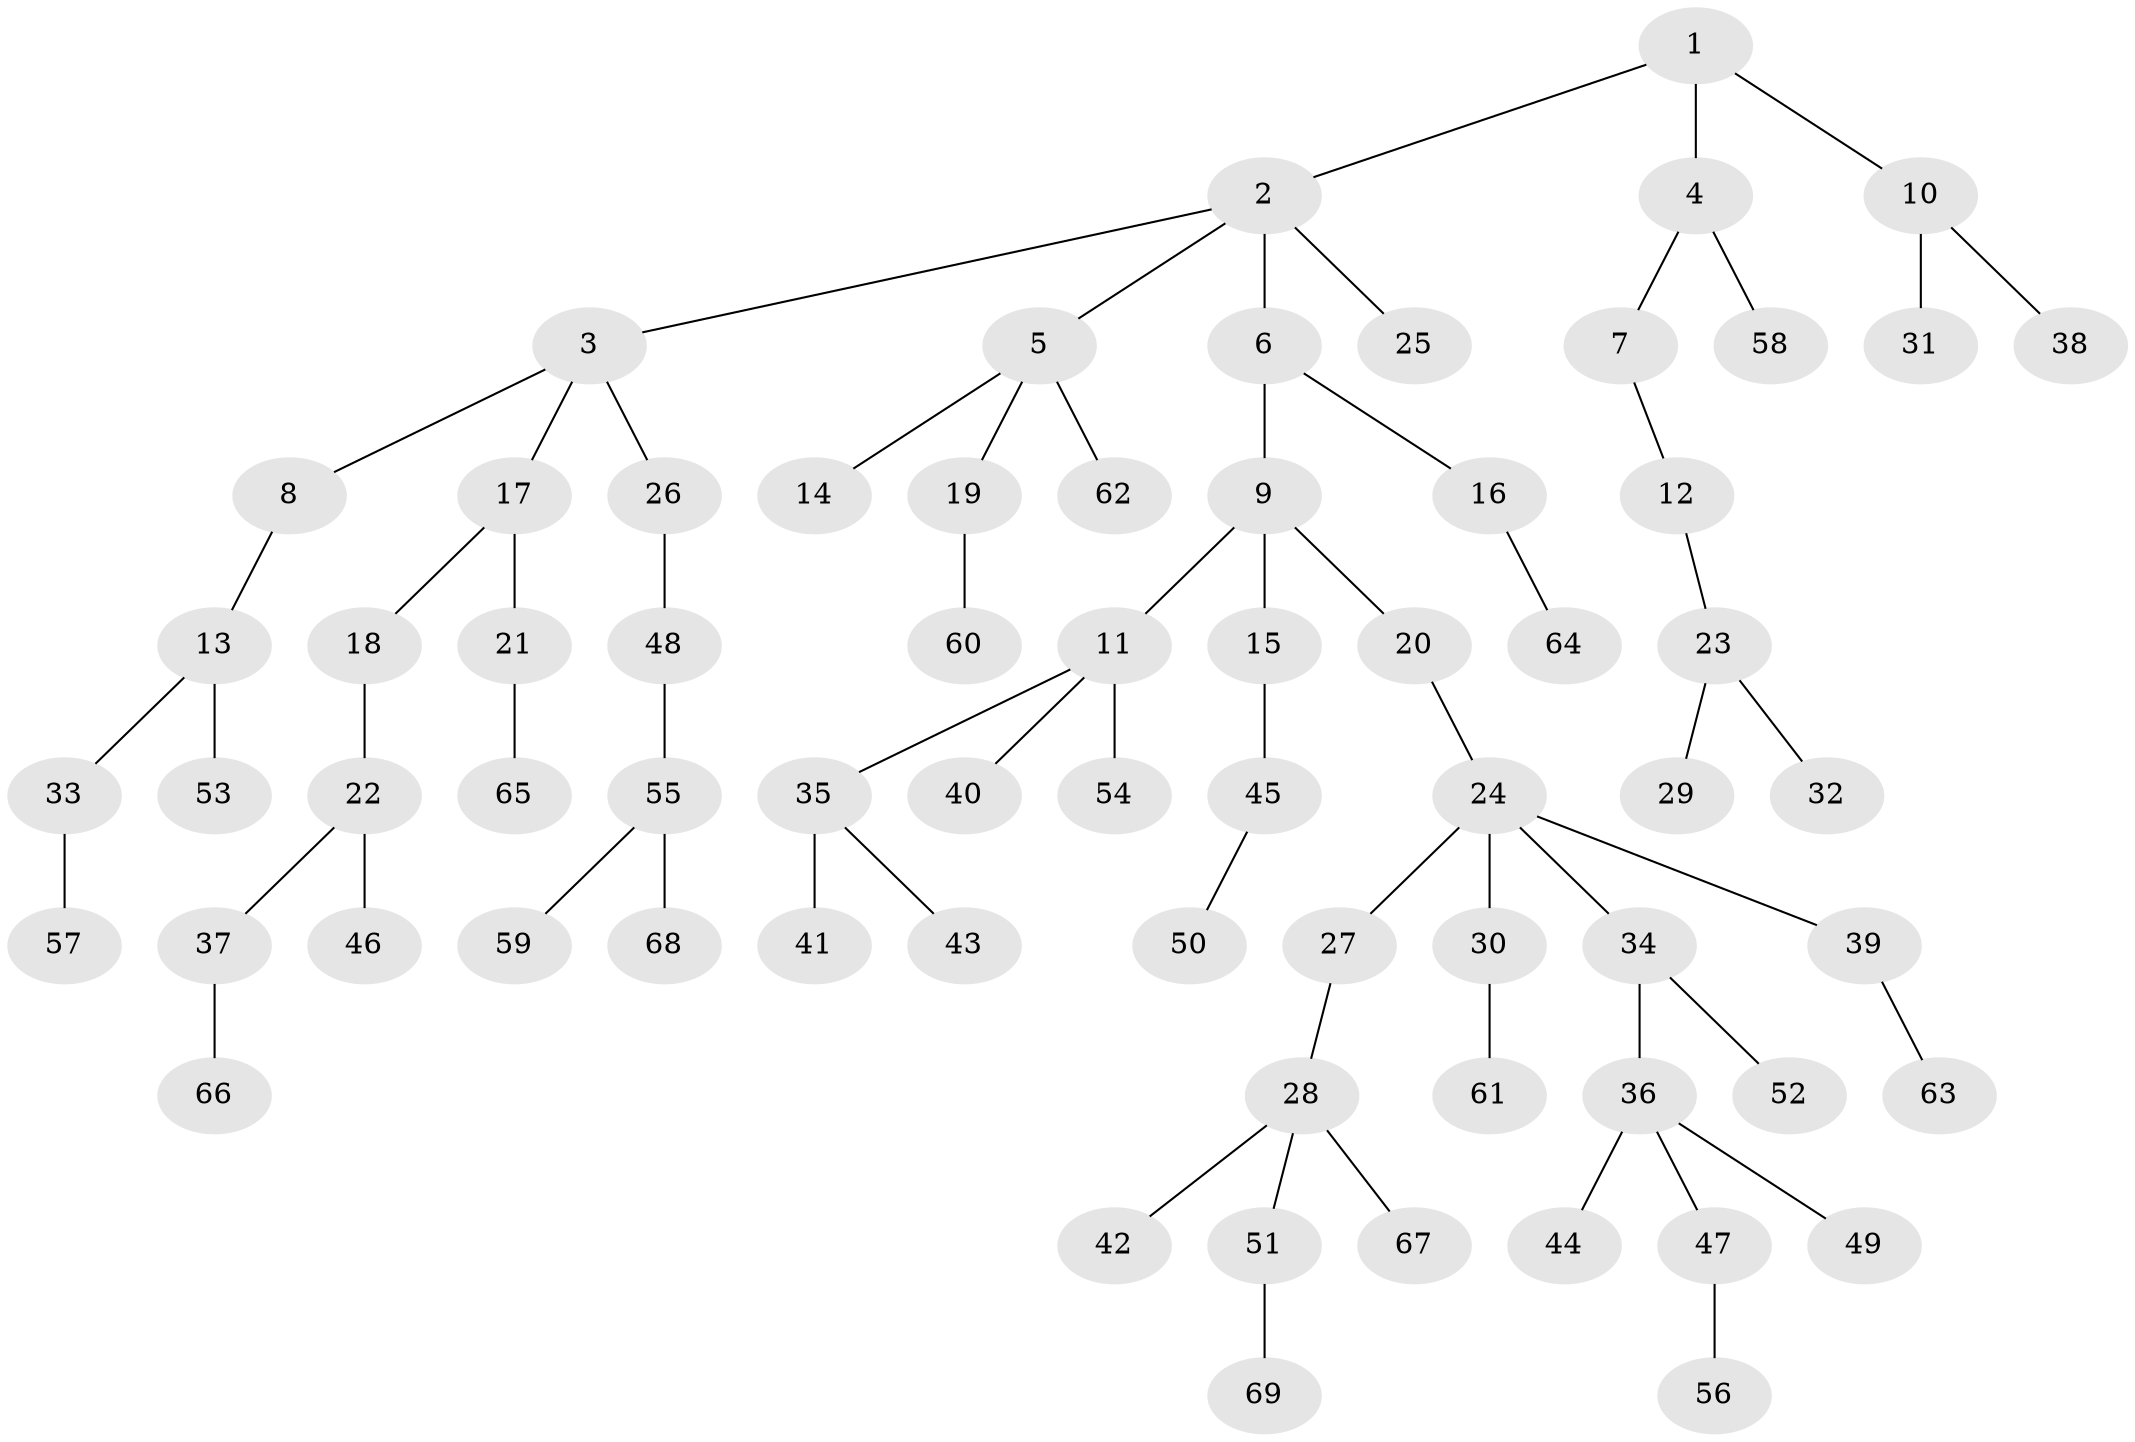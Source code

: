// coarse degree distribution, {6: 0.024390243902439025, 4: 0.024390243902439025, 3: 0.17073170731707318, 7: 0.024390243902439025, 2: 0.2682926829268293, 1: 0.4878048780487805}
// Generated by graph-tools (version 1.1) at 2025/19/03/04/25 18:19:12]
// undirected, 69 vertices, 68 edges
graph export_dot {
graph [start="1"]
  node [color=gray90,style=filled];
  1;
  2;
  3;
  4;
  5;
  6;
  7;
  8;
  9;
  10;
  11;
  12;
  13;
  14;
  15;
  16;
  17;
  18;
  19;
  20;
  21;
  22;
  23;
  24;
  25;
  26;
  27;
  28;
  29;
  30;
  31;
  32;
  33;
  34;
  35;
  36;
  37;
  38;
  39;
  40;
  41;
  42;
  43;
  44;
  45;
  46;
  47;
  48;
  49;
  50;
  51;
  52;
  53;
  54;
  55;
  56;
  57;
  58;
  59;
  60;
  61;
  62;
  63;
  64;
  65;
  66;
  67;
  68;
  69;
  1 -- 2;
  1 -- 4;
  1 -- 10;
  2 -- 3;
  2 -- 5;
  2 -- 6;
  2 -- 25;
  3 -- 8;
  3 -- 17;
  3 -- 26;
  4 -- 7;
  4 -- 58;
  5 -- 14;
  5 -- 19;
  5 -- 62;
  6 -- 9;
  6 -- 16;
  7 -- 12;
  8 -- 13;
  9 -- 11;
  9 -- 15;
  9 -- 20;
  10 -- 31;
  10 -- 38;
  11 -- 35;
  11 -- 40;
  11 -- 54;
  12 -- 23;
  13 -- 33;
  13 -- 53;
  15 -- 45;
  16 -- 64;
  17 -- 18;
  17 -- 21;
  18 -- 22;
  19 -- 60;
  20 -- 24;
  21 -- 65;
  22 -- 37;
  22 -- 46;
  23 -- 29;
  23 -- 32;
  24 -- 27;
  24 -- 30;
  24 -- 34;
  24 -- 39;
  26 -- 48;
  27 -- 28;
  28 -- 42;
  28 -- 51;
  28 -- 67;
  30 -- 61;
  33 -- 57;
  34 -- 36;
  34 -- 52;
  35 -- 41;
  35 -- 43;
  36 -- 44;
  36 -- 47;
  36 -- 49;
  37 -- 66;
  39 -- 63;
  45 -- 50;
  47 -- 56;
  48 -- 55;
  51 -- 69;
  55 -- 59;
  55 -- 68;
}
